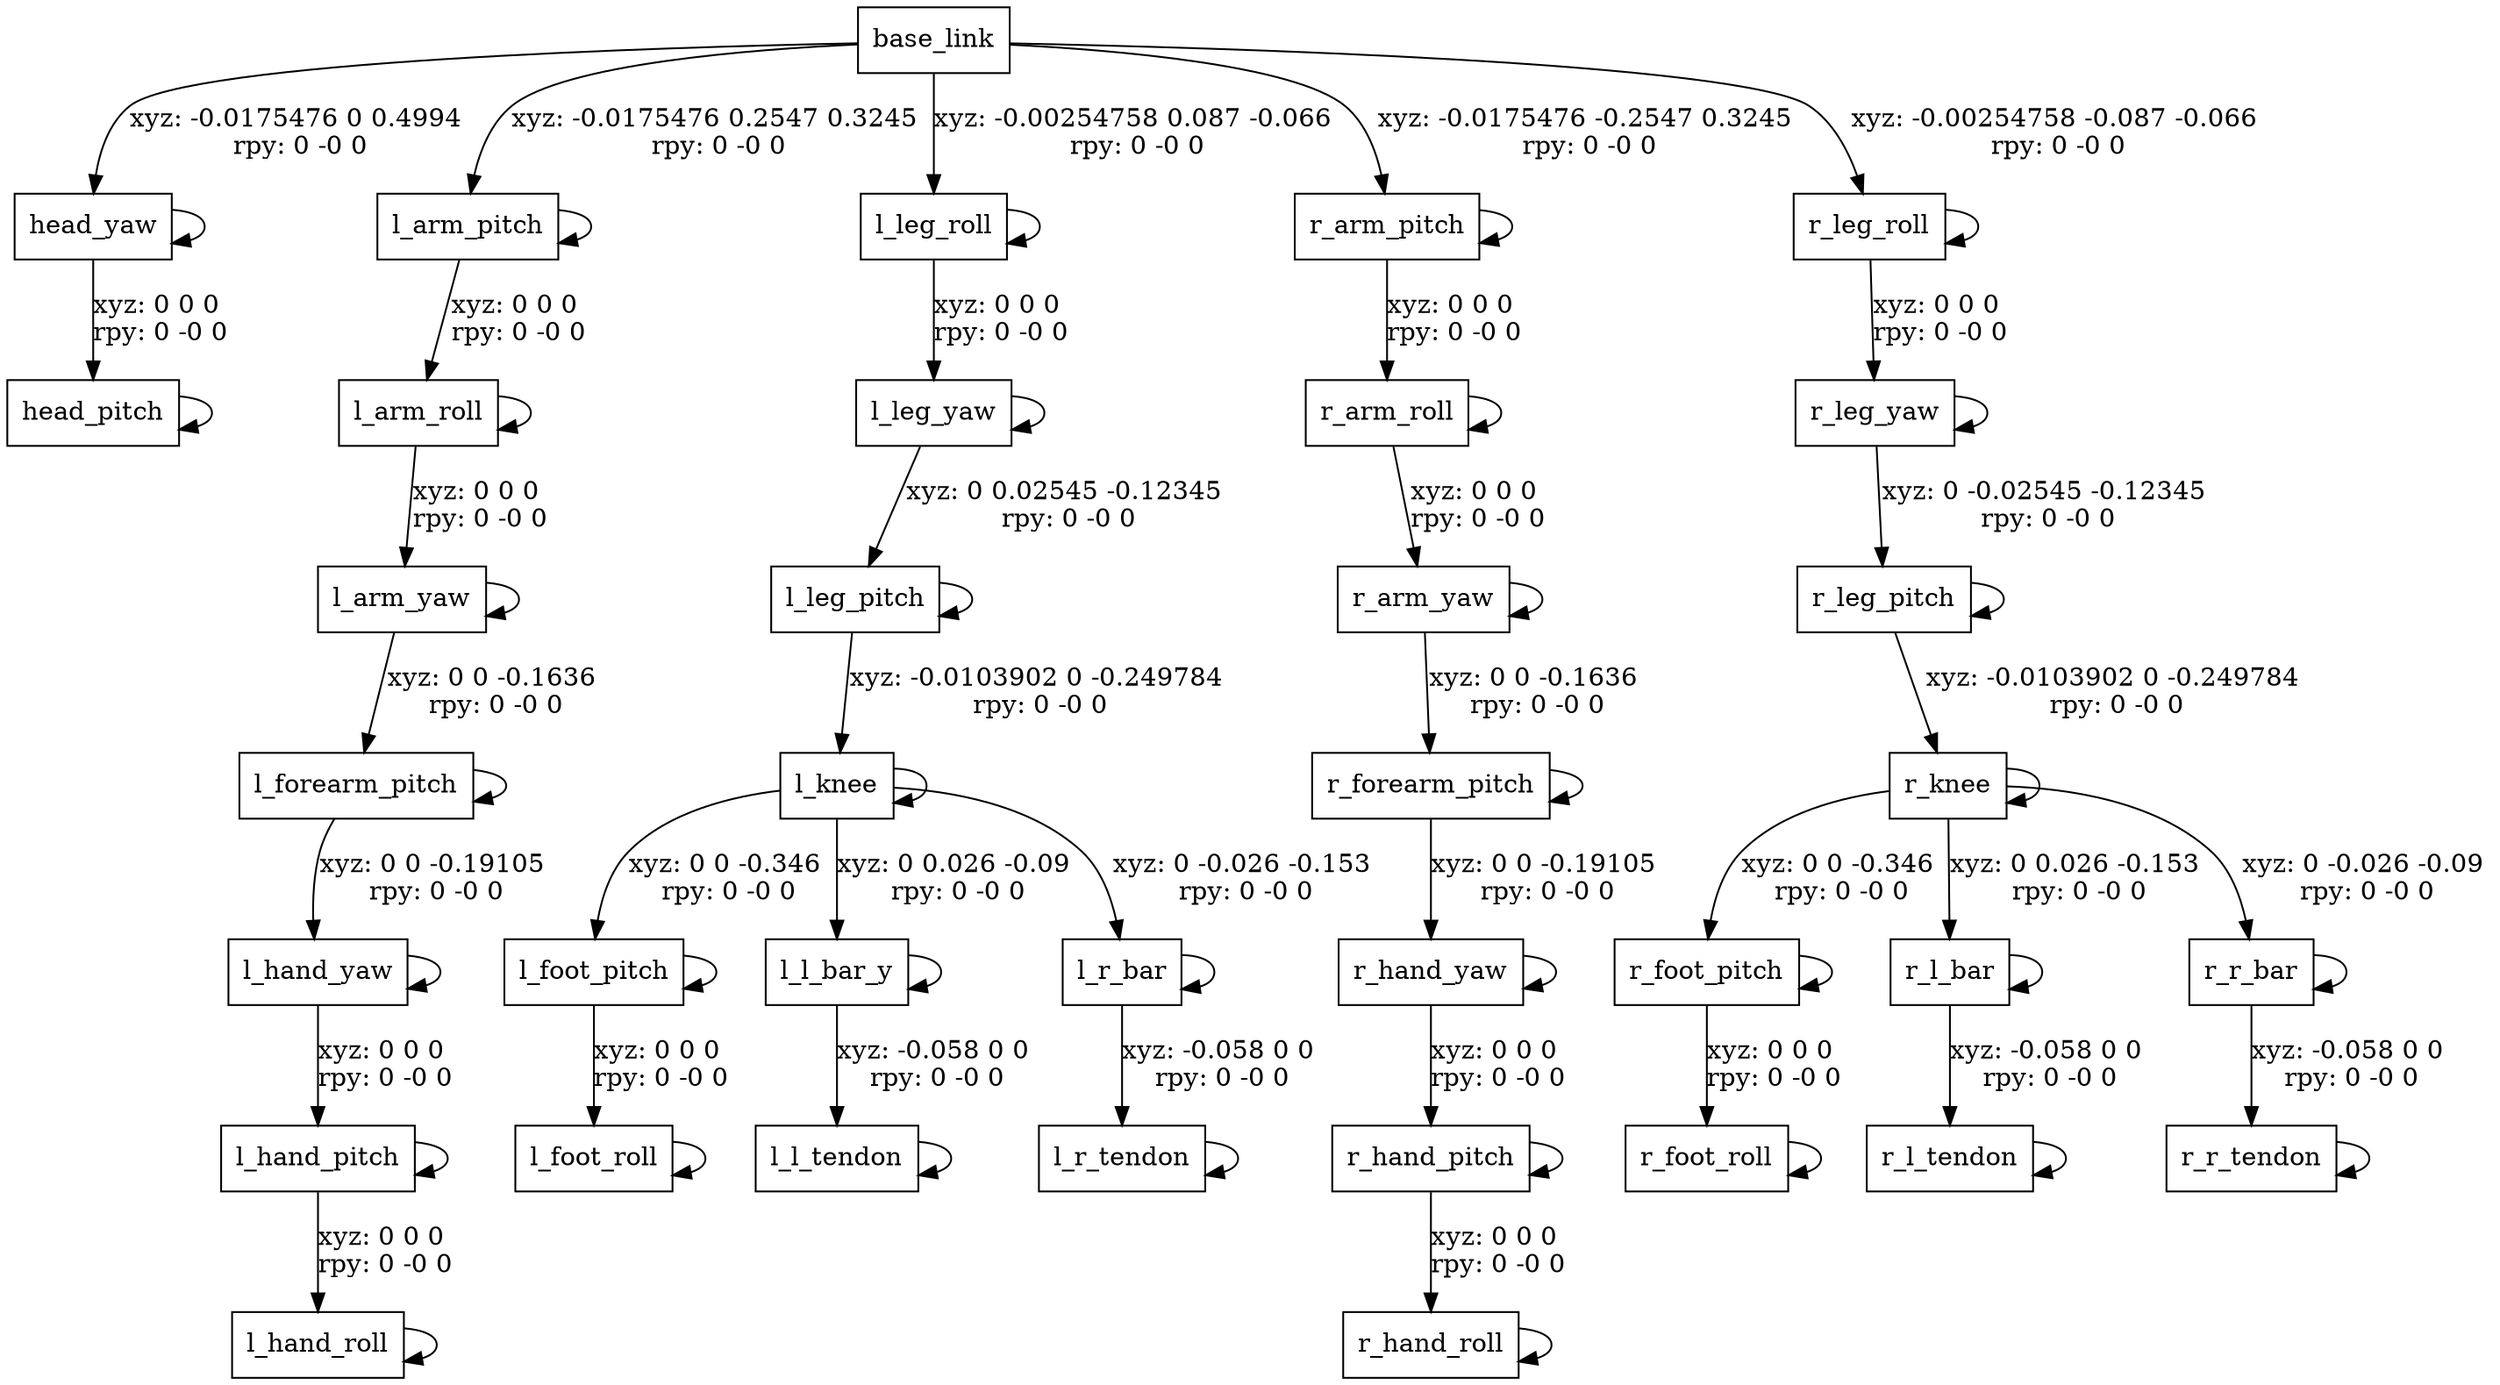 digraph G {
node [shape=box];
"base_link" [label="base_link"];
"head_yaw" [label="head_yaw"];
"head_pitch" [label="head_pitch"];
"l_arm_pitch" [label="l_arm_pitch"];
"l_arm_roll" [label="l_arm_roll"];
"l_arm_yaw" [label="l_arm_yaw"];
"l_forearm_pitch" [label="l_forearm_pitch"];
"l_hand_yaw" [label="l_hand_yaw"];
"l_hand_pitch" [label="l_hand_pitch"];
"l_hand_roll" [label="l_hand_roll"];
"l_leg_roll" [label="l_leg_roll"];
"l_leg_yaw" [label="l_leg_yaw"];
"l_leg_pitch" [label="l_leg_pitch"];
"l_knee" [label="l_knee"];
"l_foot_pitch" [label="l_foot_pitch"];
"l_foot_roll" [label="l_foot_roll"];
"l_l_bar_y" [label="l_l_bar_y"];
"l_l_tendon" [label="l_l_tendon"];
"l_r_bar" [label="l_r_bar"];
"l_r_tendon" [label="l_r_tendon"];
"r_arm_pitch" [label="r_arm_pitch"];
"r_arm_roll" [label="r_arm_roll"];
"r_arm_yaw" [label="r_arm_yaw"];
"r_forearm_pitch" [label="r_forearm_pitch"];
"r_hand_yaw" [label="r_hand_yaw"];
"r_hand_pitch" [label="r_hand_pitch"];
"r_hand_roll" [label="r_hand_roll"];
"r_leg_roll" [label="r_leg_roll"];
"r_leg_yaw" [label="r_leg_yaw"];
"r_leg_pitch" [label="r_leg_pitch"];
"r_knee" [label="r_knee"];
"r_foot_pitch" [label="r_foot_pitch"];
"r_foot_roll" [label="r_foot_roll"];
"r_l_bar" [label="r_l_bar"];
"r_l_tendon" [label="r_l_tendon"];
"r_r_bar" [label="r_r_bar"];
"r_r_tendon" [label="r_r_tendon"];
node [shape=ellipse, color=blue, fontcolor=blue];
"base_link" -> "head_yaw" [label="xyz: -0.0175476 0 0.4994 \nrpy: 0 -0 0"]
"head_yaw" -> "head_yaw"
"head_yaw" -> "head_pitch" [label="xyz: 0 0 0 \nrpy: 0 -0 0"]
"head_pitch" -> "head_pitch"
"base_link" -> "l_arm_pitch" [label="xyz: -0.0175476 0.2547 0.3245 \nrpy: 0 -0 0"]
"l_arm_pitch" -> "l_arm_pitch"
"l_arm_pitch" -> "l_arm_roll" [label="xyz: 0 0 0 \nrpy: 0 -0 0"]
"l_arm_roll" -> "l_arm_roll"
"l_arm_roll" -> "l_arm_yaw" [label="xyz: 0 0 0 \nrpy: 0 -0 0"]
"l_arm_yaw" -> "l_arm_yaw"
"l_arm_yaw" -> "l_forearm_pitch" [label="xyz: 0 0 -0.1636 \nrpy: 0 -0 0"]
"l_forearm_pitch" -> "l_forearm_pitch"
"l_forearm_pitch" -> "l_hand_yaw" [label="xyz: 0 0 -0.19105 \nrpy: 0 -0 0"]
"l_hand_yaw" -> "l_hand_yaw"
"l_hand_yaw" -> "l_hand_pitch" [label="xyz: 0 0 0 \nrpy: 0 -0 0"]
"l_hand_pitch" -> "l_hand_pitch"
"l_hand_pitch" -> "l_hand_roll" [label="xyz: 0 0 0 \nrpy: 0 -0 0"]
"l_hand_roll" -> "l_hand_roll"
"base_link" -> "l_leg_roll" [label="xyz: -0.00254758 0.087 -0.066 \nrpy: 0 -0 0"]
"l_leg_roll" -> "l_leg_roll"
"l_leg_roll" -> "l_leg_yaw" [label="xyz: 0 0 0 \nrpy: 0 -0 0"]
"l_leg_yaw" -> "l_leg_yaw"
"l_leg_yaw" -> "l_leg_pitch" [label="xyz: 0 0.02545 -0.12345 \nrpy: 0 -0 0"]
"l_leg_pitch" -> "l_leg_pitch"
"l_leg_pitch" -> "l_knee" [label="xyz: -0.0103902 0 -0.249784 \nrpy: 0 -0 0"]
"l_knee" -> "l_knee"
"l_knee" -> "l_foot_pitch" [label="xyz: 0 0 -0.346 \nrpy: 0 -0 0"]
"l_foot_pitch" -> "l_foot_pitch"
"l_foot_pitch" -> "l_foot_roll" [label="xyz: 0 0 0 \nrpy: 0 -0 0"]
"l_foot_roll" -> "l_foot_roll"
"l_knee" -> "l_l_bar_y" [label="xyz: 0 0.026 -0.09 \nrpy: 0 -0 0"]
"l_l_bar_y" -> "l_l_bar_y"
"l_l_bar_y" -> "l_l_tendon" [label="xyz: -0.058 0 0 \nrpy: 0 -0 0"]
"l_l_tendon" -> "l_l_tendon"
"l_knee" -> "l_r_bar" [label="xyz: 0 -0.026 -0.153 \nrpy: 0 -0 0"]
"l_r_bar" -> "l_r_bar"
"l_r_bar" -> "l_r_tendon" [label="xyz: -0.058 0 0 \nrpy: 0 -0 0"]
"l_r_tendon" -> "l_r_tendon"
"base_link" -> "r_arm_pitch" [label="xyz: -0.0175476 -0.2547 0.3245 \nrpy: 0 -0 0"]
"r_arm_pitch" -> "r_arm_pitch"
"r_arm_pitch" -> "r_arm_roll" [label="xyz: 0 0 0 \nrpy: 0 -0 0"]
"r_arm_roll" -> "r_arm_roll"
"r_arm_roll" -> "r_arm_yaw" [label="xyz: 0 0 0 \nrpy: 0 -0 0"]
"r_arm_yaw" -> "r_arm_yaw"
"r_arm_yaw" -> "r_forearm_pitch" [label="xyz: 0 0 -0.1636 \nrpy: 0 -0 0"]
"r_forearm_pitch" -> "r_forearm_pitch"
"r_forearm_pitch" -> "r_hand_yaw" [label="xyz: 0 0 -0.19105 \nrpy: 0 -0 0"]
"r_hand_yaw" -> "r_hand_yaw"
"r_hand_yaw" -> "r_hand_pitch" [label="xyz: 0 0 0 \nrpy: 0 -0 0"]
"r_hand_pitch" -> "r_hand_pitch"
"r_hand_pitch" -> "r_hand_roll" [label="xyz: 0 0 0 \nrpy: 0 -0 0"]
"r_hand_roll" -> "r_hand_roll"
"base_link" -> "r_leg_roll" [label="xyz: -0.00254758 -0.087 -0.066 \nrpy: 0 -0 0"]
"r_leg_roll" -> "r_leg_roll"
"r_leg_roll" -> "r_leg_yaw" [label="xyz: 0 0 0 \nrpy: 0 -0 0"]
"r_leg_yaw" -> "r_leg_yaw"
"r_leg_yaw" -> "r_leg_pitch" [label="xyz: 0 -0.02545 -0.12345 \nrpy: 0 -0 0"]
"r_leg_pitch" -> "r_leg_pitch"
"r_leg_pitch" -> "r_knee" [label="xyz: -0.0103902 0 -0.249784 \nrpy: 0 -0 0"]
"r_knee" -> "r_knee"
"r_knee" -> "r_foot_pitch" [label="xyz: 0 0 -0.346 \nrpy: 0 -0 0"]
"r_foot_pitch" -> "r_foot_pitch"
"r_foot_pitch" -> "r_foot_roll" [label="xyz: 0 0 0 \nrpy: 0 -0 0"]
"r_foot_roll" -> "r_foot_roll"
"r_knee" -> "r_l_bar" [label="xyz: 0 0.026 -0.153 \nrpy: 0 -0 0"]
"r_l_bar" -> "r_l_bar"
"r_l_bar" -> "r_l_tendon" [label="xyz: -0.058 0 0 \nrpy: 0 -0 0"]
"r_l_tendon" -> "r_l_tendon"
"r_knee" -> "r_r_bar" [label="xyz: 0 -0.026 -0.09 \nrpy: 0 -0 0"]
"r_r_bar" -> "r_r_bar"
"r_r_bar" -> "r_r_tendon" [label="xyz: -0.058 0 0 \nrpy: 0 -0 0"]
"r_r_tendon" -> "r_r_tendon"
}
